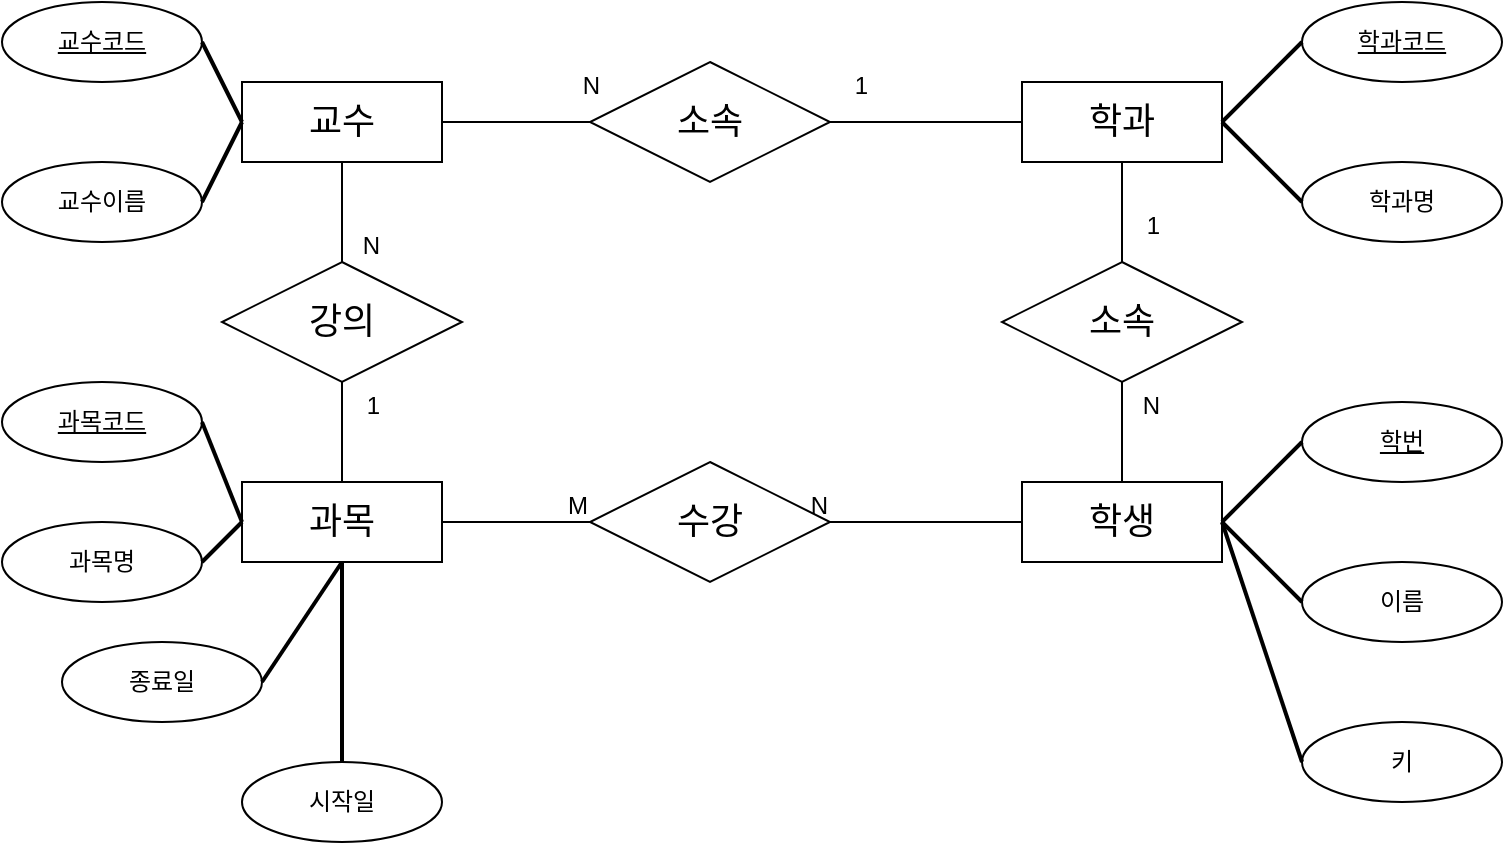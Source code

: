 <mxfile version="21.6.1" type="github">
  <diagram name="페이지-1" id="RZx3rl7_o7qI7-PuLoBj">
    <mxGraphModel dx="692" dy="521" grid="1" gridSize="10" guides="1" tooltips="1" connect="1" arrows="1" fold="1" page="1" pageScale="1" pageWidth="827" pageHeight="1169" math="0" shadow="0">
      <root>
        <mxCell id="0" />
        <mxCell id="1" parent="0" />
        <mxCell id="JNqYoAvDBB8v88EqnV_e-1" value="교수" style="whiteSpace=wrap;html=1;align=center;fontSize=18;" vertex="1" parent="1">
          <mxGeometry x="120" y="60" width="100" height="40" as="geometry" />
        </mxCell>
        <mxCell id="JNqYoAvDBB8v88EqnV_e-2" value="교수코드" style="ellipse;whiteSpace=wrap;html=1;align=center;fontStyle=4;" vertex="1" parent="1">
          <mxGeometry y="20" width="100" height="40" as="geometry" />
        </mxCell>
        <mxCell id="JNqYoAvDBB8v88EqnV_e-3" value="교수이름" style="ellipse;whiteSpace=wrap;html=1;align=center;" vertex="1" parent="1">
          <mxGeometry y="100" width="100" height="40" as="geometry" />
        </mxCell>
        <mxCell id="JNqYoAvDBB8v88EqnV_e-4" value="강의" style="shape=rhombus;perimeter=rhombusPerimeter;whiteSpace=wrap;html=1;align=center;fontSize=18;" vertex="1" parent="1">
          <mxGeometry x="110" y="150" width="120" height="60" as="geometry" />
        </mxCell>
        <mxCell id="JNqYoAvDBB8v88EqnV_e-5" value="과목" style="whiteSpace=wrap;html=1;align=center;fontSize=18;" vertex="1" parent="1">
          <mxGeometry x="120" y="260" width="100" height="40" as="geometry" />
        </mxCell>
        <mxCell id="JNqYoAvDBB8v88EqnV_e-6" value="과목코드" style="ellipse;whiteSpace=wrap;html=1;align=center;fontStyle=4;" vertex="1" parent="1">
          <mxGeometry y="210" width="100" height="40" as="geometry" />
        </mxCell>
        <mxCell id="JNqYoAvDBB8v88EqnV_e-8" value="과목명" style="ellipse;whiteSpace=wrap;html=1;align=center;" vertex="1" parent="1">
          <mxGeometry y="280" width="100" height="40" as="geometry" />
        </mxCell>
        <mxCell id="JNqYoAvDBB8v88EqnV_e-9" value="종료일" style="ellipse;whiteSpace=wrap;html=1;align=center;" vertex="1" parent="1">
          <mxGeometry x="30" y="340" width="100" height="40" as="geometry" />
        </mxCell>
        <mxCell id="JNqYoAvDBB8v88EqnV_e-10" value="시작일" style="ellipse;whiteSpace=wrap;html=1;align=center;" vertex="1" parent="1">
          <mxGeometry x="120" y="400" width="100" height="40" as="geometry" />
        </mxCell>
        <mxCell id="JNqYoAvDBB8v88EqnV_e-11" value="수강" style="shape=rhombus;perimeter=rhombusPerimeter;whiteSpace=wrap;html=1;align=center;fontSize=18;" vertex="1" parent="1">
          <mxGeometry x="294" y="250" width="120" height="60" as="geometry" />
        </mxCell>
        <mxCell id="JNqYoAvDBB8v88EqnV_e-12" value="소속" style="shape=rhombus;perimeter=rhombusPerimeter;whiteSpace=wrap;html=1;align=center;fontSize=18;" vertex="1" parent="1">
          <mxGeometry x="294" y="50" width="120" height="60" as="geometry" />
        </mxCell>
        <mxCell id="JNqYoAvDBB8v88EqnV_e-13" value="소속" style="shape=rhombus;perimeter=rhombusPerimeter;whiteSpace=wrap;html=1;align=center;fontSize=18;" vertex="1" parent="1">
          <mxGeometry x="500" y="150" width="120" height="60" as="geometry" />
        </mxCell>
        <mxCell id="JNqYoAvDBB8v88EqnV_e-14" value="학과" style="whiteSpace=wrap;html=1;align=center;fontSize=18;" vertex="1" parent="1">
          <mxGeometry x="510" y="60" width="100" height="40" as="geometry" />
        </mxCell>
        <mxCell id="JNqYoAvDBB8v88EqnV_e-15" value="학생" style="whiteSpace=wrap;html=1;align=center;fontSize=18;" vertex="1" parent="1">
          <mxGeometry x="510" y="260" width="100" height="40" as="geometry" />
        </mxCell>
        <mxCell id="JNqYoAvDBB8v88EqnV_e-16" value="학과코드" style="ellipse;whiteSpace=wrap;html=1;align=center;fontStyle=4;" vertex="1" parent="1">
          <mxGeometry x="650" y="20" width="100" height="40" as="geometry" />
        </mxCell>
        <mxCell id="JNqYoAvDBB8v88EqnV_e-17" value="학과명" style="ellipse;whiteSpace=wrap;html=1;align=center;" vertex="1" parent="1">
          <mxGeometry x="650" y="100" width="100" height="40" as="geometry" />
        </mxCell>
        <mxCell id="JNqYoAvDBB8v88EqnV_e-18" value="이름" style="ellipse;whiteSpace=wrap;html=1;align=center;" vertex="1" parent="1">
          <mxGeometry x="650" y="300" width="100" height="40" as="geometry" />
        </mxCell>
        <mxCell id="JNqYoAvDBB8v88EqnV_e-19" value="학번" style="ellipse;whiteSpace=wrap;html=1;align=center;fontStyle=4;" vertex="1" parent="1">
          <mxGeometry x="650" y="220" width="100" height="40" as="geometry" />
        </mxCell>
        <mxCell id="JNqYoAvDBB8v88EqnV_e-20" value="키" style="ellipse;whiteSpace=wrap;html=1;align=center;" vertex="1" parent="1">
          <mxGeometry x="650" y="380" width="100" height="40" as="geometry" />
        </mxCell>
        <mxCell id="JNqYoAvDBB8v88EqnV_e-28" value="" style="endArrow=none;html=1;rounded=0;exitX=1;exitY=0.5;exitDx=0;exitDy=0;entryX=0;entryY=0.5;entryDx=0;entryDy=0;" edge="1" parent="1" source="JNqYoAvDBB8v88EqnV_e-5" target="JNqYoAvDBB8v88EqnV_e-11">
          <mxGeometry relative="1" as="geometry">
            <mxPoint x="220" y="270" as="sourcePoint" />
            <mxPoint x="380" y="270" as="targetPoint" />
          </mxGeometry>
        </mxCell>
        <mxCell id="JNqYoAvDBB8v88EqnV_e-29" value="M" style="resizable=0;html=1;whiteSpace=wrap;align=right;verticalAlign=bottom;" connectable="0" vertex="1" parent="JNqYoAvDBB8v88EqnV_e-28">
          <mxGeometry x="1" relative="1" as="geometry" />
        </mxCell>
        <mxCell id="JNqYoAvDBB8v88EqnV_e-30" value="" style="endArrow=none;html=1;rounded=0;exitX=0;exitY=0.5;exitDx=0;exitDy=0;entryX=1;entryY=0.5;entryDx=0;entryDy=0;" edge="1" parent="1" source="JNqYoAvDBB8v88EqnV_e-15" target="JNqYoAvDBB8v88EqnV_e-11">
          <mxGeometry relative="1" as="geometry">
            <mxPoint x="380" y="319.5" as="sourcePoint" />
            <mxPoint x="454" y="319.5" as="targetPoint" />
          </mxGeometry>
        </mxCell>
        <mxCell id="JNqYoAvDBB8v88EqnV_e-31" value="N" style="resizable=0;html=1;whiteSpace=wrap;align=right;verticalAlign=bottom;" connectable="0" vertex="1" parent="JNqYoAvDBB8v88EqnV_e-30">
          <mxGeometry x="1" relative="1" as="geometry" />
        </mxCell>
        <mxCell id="JNqYoAvDBB8v88EqnV_e-32" value="" style="endArrow=none;html=1;rounded=0;exitX=0.5;exitY=1;exitDx=0;exitDy=0;entryX=0.5;entryY=0;entryDx=0;entryDy=0;" edge="1" parent="1" source="JNqYoAvDBB8v88EqnV_e-1" target="JNqYoAvDBB8v88EqnV_e-4">
          <mxGeometry relative="1" as="geometry">
            <mxPoint x="210" y="150" as="sourcePoint" />
            <mxPoint x="370" y="150" as="targetPoint" />
          </mxGeometry>
        </mxCell>
        <mxCell id="JNqYoAvDBB8v88EqnV_e-33" value="N" style="resizable=0;html=1;whiteSpace=wrap;align=right;verticalAlign=bottom;" connectable="0" vertex="1" parent="JNqYoAvDBB8v88EqnV_e-32">
          <mxGeometry x="1" relative="1" as="geometry">
            <mxPoint x="20" as="offset" />
          </mxGeometry>
        </mxCell>
        <mxCell id="JNqYoAvDBB8v88EqnV_e-34" value="" style="endArrow=none;html=1;rounded=0;exitX=0.5;exitY=0;exitDx=0;exitDy=0;" edge="1" parent="1" source="JNqYoAvDBB8v88EqnV_e-5" target="JNqYoAvDBB8v88EqnV_e-4">
          <mxGeometry relative="1" as="geometry">
            <mxPoint x="210" y="220" as="sourcePoint" />
            <mxPoint x="370" y="220" as="targetPoint" />
          </mxGeometry>
        </mxCell>
        <mxCell id="JNqYoAvDBB8v88EqnV_e-35" value="1" style="resizable=0;html=1;whiteSpace=wrap;align=right;verticalAlign=bottom;" connectable="0" vertex="1" parent="JNqYoAvDBB8v88EqnV_e-34">
          <mxGeometry x="1" relative="1" as="geometry">
            <mxPoint x="20" y="20" as="offset" />
          </mxGeometry>
        </mxCell>
        <mxCell id="JNqYoAvDBB8v88EqnV_e-37" value="" style="endArrow=none;html=1;rounded=0;entryX=0;entryY=0.5;entryDx=0;entryDy=0;exitX=1;exitY=0.5;exitDx=0;exitDy=0;" edge="1" parent="1" source="JNqYoAvDBB8v88EqnV_e-1" target="JNqYoAvDBB8v88EqnV_e-12">
          <mxGeometry relative="1" as="geometry">
            <mxPoint x="270" y="100" as="sourcePoint" />
            <mxPoint x="180" y="160" as="targetPoint" />
          </mxGeometry>
        </mxCell>
        <mxCell id="JNqYoAvDBB8v88EqnV_e-38" value="N" style="resizable=0;html=1;whiteSpace=wrap;align=right;verticalAlign=bottom;" connectable="0" vertex="1" parent="JNqYoAvDBB8v88EqnV_e-37">
          <mxGeometry x="1" relative="1" as="geometry">
            <mxPoint x="6" y="-10" as="offset" />
          </mxGeometry>
        </mxCell>
        <mxCell id="JNqYoAvDBB8v88EqnV_e-39" value="" style="endArrow=none;html=1;rounded=0;exitX=0;exitY=0.5;exitDx=0;exitDy=0;entryX=1;entryY=0.5;entryDx=0;entryDy=0;" edge="1" parent="1" source="JNqYoAvDBB8v88EqnV_e-14" target="JNqYoAvDBB8v88EqnV_e-12">
          <mxGeometry relative="1" as="geometry">
            <mxPoint x="180" y="270" as="sourcePoint" />
            <mxPoint x="380" y="150" as="targetPoint" />
          </mxGeometry>
        </mxCell>
        <mxCell id="JNqYoAvDBB8v88EqnV_e-40" value="1" style="resizable=0;html=1;whiteSpace=wrap;align=right;verticalAlign=bottom;" connectable="0" vertex="1" parent="JNqYoAvDBB8v88EqnV_e-39">
          <mxGeometry x="1" relative="1" as="geometry">
            <mxPoint x="20" y="-10" as="offset" />
          </mxGeometry>
        </mxCell>
        <mxCell id="JNqYoAvDBB8v88EqnV_e-41" value="" style="endArrow=none;html=1;rounded=0;exitX=0.5;exitY=1;exitDx=0;exitDy=0;entryX=0.5;entryY=0;entryDx=0;entryDy=0;" edge="1" parent="1" source="JNqYoAvDBB8v88EqnV_e-14" target="JNqYoAvDBB8v88EqnV_e-13">
          <mxGeometry relative="1" as="geometry">
            <mxPoint x="606" y="130" as="sourcePoint" />
            <mxPoint x="510" y="130" as="targetPoint" />
          </mxGeometry>
        </mxCell>
        <mxCell id="JNqYoAvDBB8v88EqnV_e-42" value="1" style="resizable=0;html=1;whiteSpace=wrap;align=right;verticalAlign=bottom;" connectable="0" vertex="1" parent="JNqYoAvDBB8v88EqnV_e-41">
          <mxGeometry x="1" relative="1" as="geometry">
            <mxPoint x="20" y="-10" as="offset" />
          </mxGeometry>
        </mxCell>
        <mxCell id="JNqYoAvDBB8v88EqnV_e-43" value="" style="endArrow=none;html=1;rounded=0;entryX=0.5;entryY=1;entryDx=0;entryDy=0;exitX=0.5;exitY=0;exitDx=0;exitDy=0;" edge="1" parent="1" source="JNqYoAvDBB8v88EqnV_e-15" target="JNqYoAvDBB8v88EqnV_e-13">
          <mxGeometry relative="1" as="geometry">
            <mxPoint x="536" y="229.5" as="sourcePoint" />
            <mxPoint x="610" y="229.5" as="targetPoint" />
          </mxGeometry>
        </mxCell>
        <mxCell id="JNqYoAvDBB8v88EqnV_e-44" value="N" style="resizable=0;html=1;whiteSpace=wrap;align=right;verticalAlign=bottom;" connectable="0" vertex="1" parent="JNqYoAvDBB8v88EqnV_e-43">
          <mxGeometry x="1" relative="1" as="geometry">
            <mxPoint x="20" y="20" as="offset" />
          </mxGeometry>
        </mxCell>
        <mxCell id="JNqYoAvDBB8v88EqnV_e-45" value="" style="endArrow=none;html=1;rounded=0;strokeWidth=2;exitX=1;exitY=0.5;exitDx=0;exitDy=0;entryX=0;entryY=0.5;entryDx=0;entryDy=0;" edge="1" parent="1" source="JNqYoAvDBB8v88EqnV_e-2" target="JNqYoAvDBB8v88EqnV_e-1">
          <mxGeometry relative="1" as="geometry">
            <mxPoint x="320" y="200" as="sourcePoint" />
            <mxPoint x="430" y="210" as="targetPoint" />
          </mxGeometry>
        </mxCell>
        <mxCell id="JNqYoAvDBB8v88EqnV_e-49" value="" style="endArrow=none;html=1;rounded=0;strokeWidth=2;exitX=1;exitY=0.5;exitDx=0;exitDy=0;entryX=0;entryY=0.5;entryDx=0;entryDy=0;" edge="1" parent="1" source="JNqYoAvDBB8v88EqnV_e-3" target="JNqYoAvDBB8v88EqnV_e-1">
          <mxGeometry relative="1" as="geometry">
            <mxPoint x="80" y="60" as="sourcePoint" />
            <mxPoint x="100" y="100" as="targetPoint" />
          </mxGeometry>
        </mxCell>
        <mxCell id="JNqYoAvDBB8v88EqnV_e-50" value="" style="endArrow=none;html=1;rounded=0;strokeWidth=2;exitX=1;exitY=0.5;exitDx=0;exitDy=0;entryX=0;entryY=0.5;entryDx=0;entryDy=0;" edge="1" parent="1" source="JNqYoAvDBB8v88EqnV_e-6">
          <mxGeometry relative="1" as="geometry">
            <mxPoint x="100" y="320" as="sourcePoint" />
            <mxPoint x="120" y="280" as="targetPoint" />
          </mxGeometry>
        </mxCell>
        <mxCell id="JNqYoAvDBB8v88EqnV_e-51" value="" style="endArrow=none;html=1;rounded=0;strokeWidth=2;exitX=1;exitY=0.5;exitDx=0;exitDy=0;entryX=0;entryY=0.5;entryDx=0;entryDy=0;" edge="1" parent="1" source="JNqYoAvDBB8v88EqnV_e-8" target="JNqYoAvDBB8v88EqnV_e-5">
          <mxGeometry relative="1" as="geometry">
            <mxPoint x="100" y="260" as="sourcePoint" />
            <mxPoint x="120" y="310" as="targetPoint" />
          </mxGeometry>
        </mxCell>
        <mxCell id="JNqYoAvDBB8v88EqnV_e-52" value="" style="endArrow=none;html=1;rounded=0;strokeWidth=2;exitX=1;exitY=0.5;exitDx=0;exitDy=0;entryX=0.5;entryY=1;entryDx=0;entryDy=0;" edge="1" parent="1" source="JNqYoAvDBB8v88EqnV_e-9" target="JNqYoAvDBB8v88EqnV_e-5">
          <mxGeometry relative="1" as="geometry">
            <mxPoint x="110" y="330" as="sourcePoint" />
            <mxPoint x="130" y="310" as="targetPoint" />
          </mxGeometry>
        </mxCell>
        <mxCell id="JNqYoAvDBB8v88EqnV_e-53" value="" style="endArrow=none;html=1;rounded=0;strokeWidth=2;exitX=0.5;exitY=0;exitDx=0;exitDy=0;entryX=0.5;entryY=1;entryDx=0;entryDy=0;" edge="1" parent="1" source="JNqYoAvDBB8v88EqnV_e-10" target="JNqYoAvDBB8v88EqnV_e-5">
          <mxGeometry relative="1" as="geometry">
            <mxPoint x="250" y="395" as="sourcePoint" />
            <mxPoint x="240" y="325" as="targetPoint" />
          </mxGeometry>
        </mxCell>
        <mxCell id="JNqYoAvDBB8v88EqnV_e-54" value="" style="endArrow=none;html=1;rounded=0;strokeWidth=2;exitX=0;exitY=0.5;exitDx=0;exitDy=0;entryX=1;entryY=0.5;entryDx=0;entryDy=0;" edge="1" parent="1" source="JNqYoAvDBB8v88EqnV_e-20" target="JNqYoAvDBB8v88EqnV_e-15">
          <mxGeometry relative="1" as="geometry">
            <mxPoint x="590" y="410" as="sourcePoint" />
            <mxPoint x="590" y="310" as="targetPoint" />
          </mxGeometry>
        </mxCell>
        <mxCell id="JNqYoAvDBB8v88EqnV_e-55" value="" style="endArrow=none;html=1;rounded=0;strokeWidth=2;exitX=0;exitY=0.5;exitDx=0;exitDy=0;entryX=1;entryY=0.5;entryDx=0;entryDy=0;" edge="1" parent="1" source="JNqYoAvDBB8v88EqnV_e-18" target="JNqYoAvDBB8v88EqnV_e-15">
          <mxGeometry relative="1" as="geometry">
            <mxPoint x="630" y="430" as="sourcePoint" />
            <mxPoint x="590" y="310" as="targetPoint" />
          </mxGeometry>
        </mxCell>
        <mxCell id="JNqYoAvDBB8v88EqnV_e-56" value="" style="endArrow=none;html=1;rounded=0;strokeWidth=2;exitX=0;exitY=0.5;exitDx=0;exitDy=0;entryX=1;entryY=0.5;entryDx=0;entryDy=0;" edge="1" parent="1" source="JNqYoAvDBB8v88EqnV_e-19" target="JNqYoAvDBB8v88EqnV_e-15">
          <mxGeometry relative="1" as="geometry">
            <mxPoint x="650" y="280" as="sourcePoint" />
            <mxPoint x="610" y="240" as="targetPoint" />
          </mxGeometry>
        </mxCell>
        <mxCell id="JNqYoAvDBB8v88EqnV_e-57" value="" style="endArrow=none;html=1;rounded=0;strokeWidth=2;exitX=0;exitY=0.5;exitDx=0;exitDy=0;entryX=1;entryY=0.5;entryDx=0;entryDy=0;" edge="1" parent="1" source="JNqYoAvDBB8v88EqnV_e-17" target="JNqYoAvDBB8v88EqnV_e-14">
          <mxGeometry relative="1" as="geometry">
            <mxPoint x="670" y="160" as="sourcePoint" />
            <mxPoint x="630" y="200" as="targetPoint" />
          </mxGeometry>
        </mxCell>
        <mxCell id="JNqYoAvDBB8v88EqnV_e-58" value="" style="endArrow=none;html=1;rounded=0;strokeWidth=2;exitX=0;exitY=0.5;exitDx=0;exitDy=0;entryX=1;entryY=0.5;entryDx=0;entryDy=0;" edge="1" parent="1" source="JNqYoAvDBB8v88EqnV_e-16" target="JNqYoAvDBB8v88EqnV_e-14">
          <mxGeometry relative="1" as="geometry">
            <mxPoint x="650" y="140" as="sourcePoint" />
            <mxPoint x="610" y="100" as="targetPoint" />
          </mxGeometry>
        </mxCell>
      </root>
    </mxGraphModel>
  </diagram>
</mxfile>
